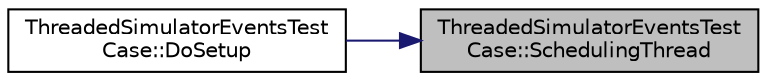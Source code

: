 digraph "ThreadedSimulatorEventsTestCase::SchedulingThread"
{
 // LATEX_PDF_SIZE
  edge [fontname="Helvetica",fontsize="10",labelfontname="Helvetica",labelfontsize="10"];
  node [fontname="Helvetica",fontsize="10",shape=record];
  rankdir="RL";
  Node1 [label="ThreadedSimulatorEventsTest\lCase::SchedulingThread",height=0.2,width=0.4,color="black", fillcolor="grey75", style="filled", fontcolor="black",tooltip=" "];
  Node1 -> Node2 [dir="back",color="midnightblue",fontsize="10",style="solid",fontname="Helvetica"];
  Node2 [label="ThreadedSimulatorEventsTest\lCase::DoSetup",height=0.2,width=0.4,color="black", fillcolor="white", style="filled",URL="$class_threaded_simulator_events_test_case.html#a162a95193a9a9e7438fa7acd9c4a60fa",tooltip="Implementation to do any local setup required for this TestCase."];
}
